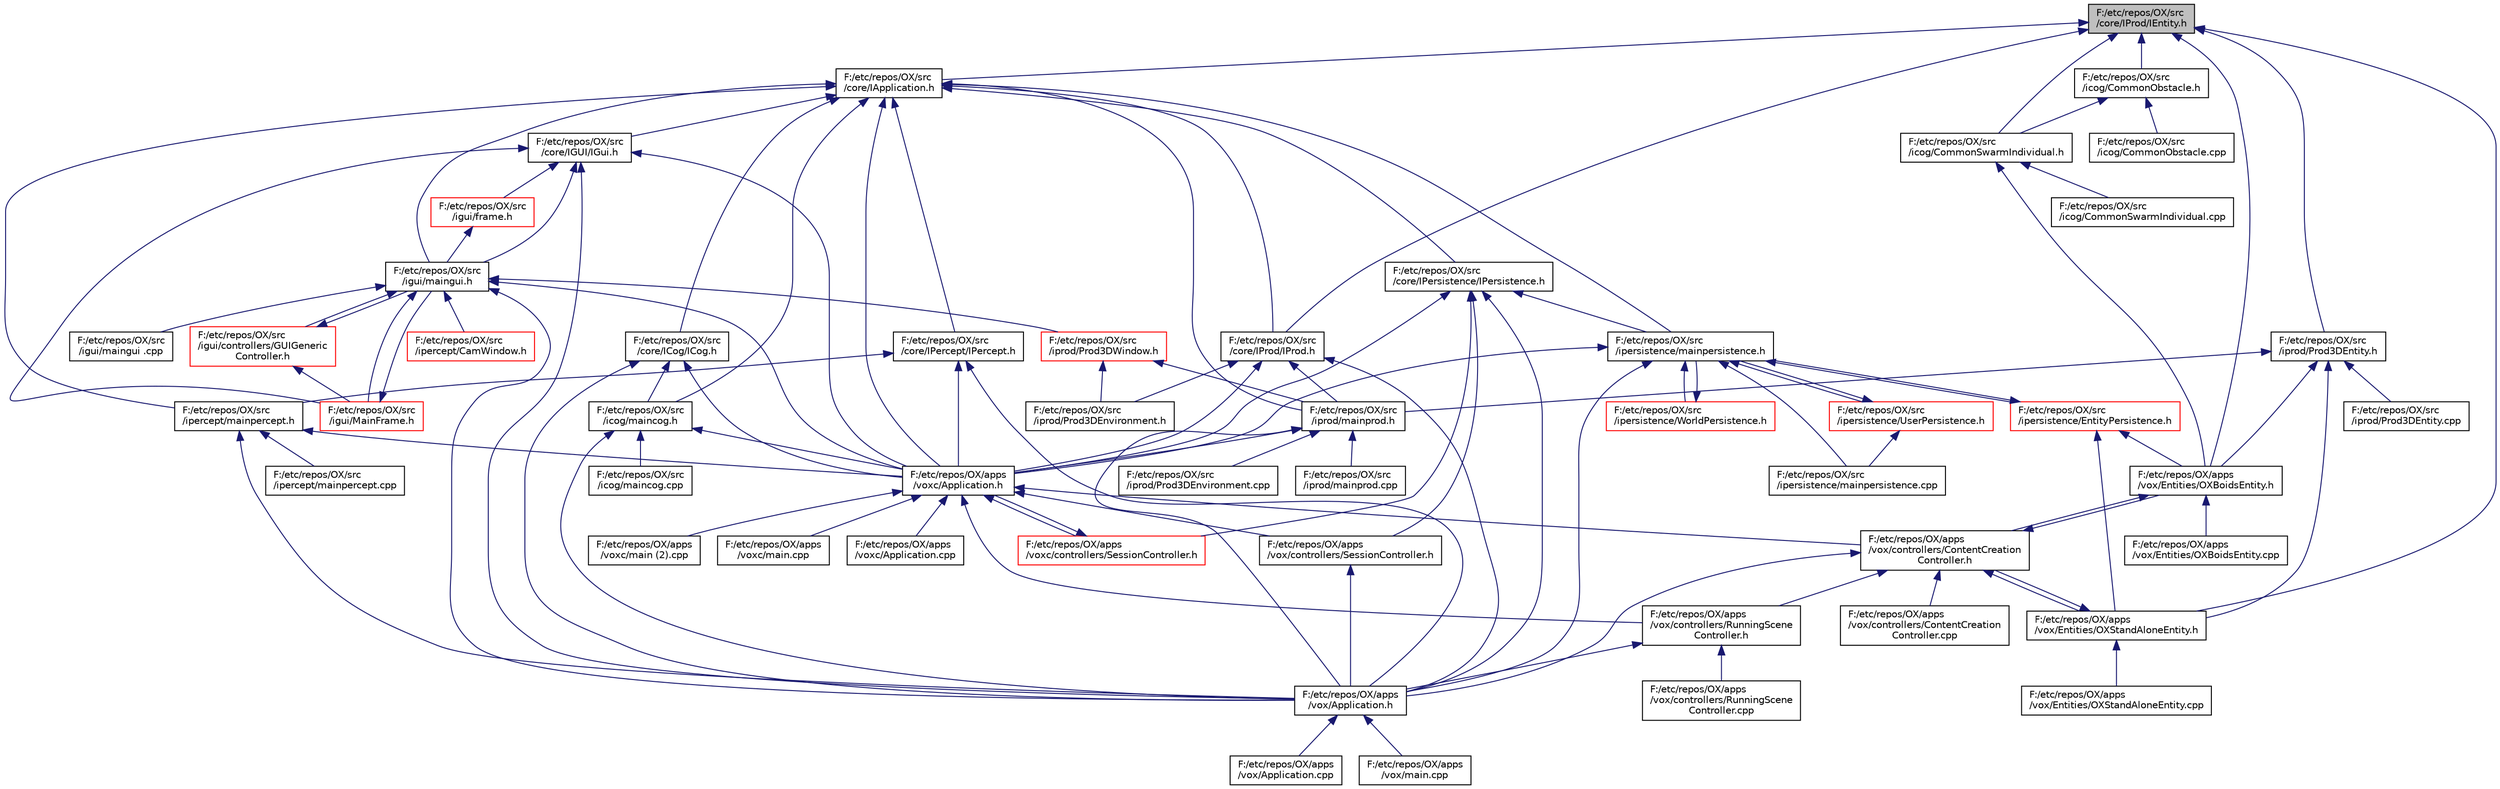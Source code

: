 digraph "F:/etc/repos/OX/src/core/IProd/IEntity.h"
{
  edge [fontname="Helvetica",fontsize="10",labelfontname="Helvetica",labelfontsize="10"];
  node [fontname="Helvetica",fontsize="10",shape=record];
  Node1 [label="F:/etc/repos/OX/src\l/core/IProd/IEntity.h",height=0.2,width=0.4,color="black", fillcolor="grey75", style="filled" fontcolor="black"];
  Node1 -> Node2 [dir="back",color="midnightblue",fontsize="10",style="solid",fontname="Helvetica"];
  Node2 [label="F:/etc/repos/OX/apps\l/vox/Entities/OXBoidsEntity.h",height=0.2,width=0.4,color="black", fillcolor="white", style="filled",URL="$_o_x_boids_entity_8h.html"];
  Node2 -> Node3 [dir="back",color="midnightblue",fontsize="10",style="solid",fontname="Helvetica"];
  Node3 [label="F:/etc/repos/OX/apps\l/vox/controllers/ContentCreation\lController.h",height=0.2,width=0.4,color="black", fillcolor="white", style="filled",URL="$_content_creation_controller_8h.html"];
  Node3 -> Node4 [dir="back",color="midnightblue",fontsize="10",style="solid",fontname="Helvetica"];
  Node4 [label="F:/etc/repos/OX/apps\l/vox/Application.h",height=0.2,width=0.4,color="black", fillcolor="white", style="filled",URL="$_application_8h.html"];
  Node4 -> Node5 [dir="back",color="midnightblue",fontsize="10",style="solid",fontname="Helvetica"];
  Node5 [label="F:/etc/repos/OX/apps\l/vox/Application.cpp",height=0.2,width=0.4,color="black", fillcolor="white", style="filled",URL="$_application_8cpp.html"];
  Node4 -> Node6 [dir="back",color="midnightblue",fontsize="10",style="solid",fontname="Helvetica"];
  Node6 [label="F:/etc/repos/OX/apps\l/vox/main.cpp",height=0.2,width=0.4,color="black", fillcolor="white", style="filled",URL="$vox_2main_8cpp.html"];
  Node3 -> Node7 [dir="back",color="midnightblue",fontsize="10",style="solid",fontname="Helvetica"];
  Node7 [label="F:/etc/repos/OX/apps\l/vox/controllers/ContentCreation\lController.cpp",height=0.2,width=0.4,color="black", fillcolor="white", style="filled",URL="$_content_creation_controller_8cpp.html"];
  Node3 -> Node8 [dir="back",color="midnightblue",fontsize="10",style="solid",fontname="Helvetica"];
  Node8 [label="F:/etc/repos/OX/apps\l/vox/controllers/RunningScene\lController.h",height=0.2,width=0.4,color="black", fillcolor="white", style="filled",URL="$_running_scene_controller_8h.html"];
  Node8 -> Node4 [dir="back",color="midnightblue",fontsize="10",style="solid",fontname="Helvetica"];
  Node8 -> Node9 [dir="back",color="midnightblue",fontsize="10",style="solid",fontname="Helvetica"];
  Node9 [label="F:/etc/repos/OX/apps\l/vox/controllers/RunningScene\lController.cpp",height=0.2,width=0.4,color="black", fillcolor="white", style="filled",URL="$_running_scene_controller_8cpp.html"];
  Node3 -> Node2 [dir="back",color="midnightblue",fontsize="10",style="solid",fontname="Helvetica"];
  Node3 -> Node10 [dir="back",color="midnightblue",fontsize="10",style="solid",fontname="Helvetica"];
  Node10 [label="F:/etc/repos/OX/apps\l/vox/Entities/OXStandAloneEntity.h",height=0.2,width=0.4,color="black", fillcolor="white", style="filled",URL="$_o_x_stand_alone_entity_8h.html"];
  Node10 -> Node3 [dir="back",color="midnightblue",fontsize="10",style="solid",fontname="Helvetica"];
  Node10 -> Node11 [dir="back",color="midnightblue",fontsize="10",style="solid",fontname="Helvetica"];
  Node11 [label="F:/etc/repos/OX/apps\l/vox/Entities/OXStandAloneEntity.cpp",height=0.2,width=0.4,color="black", fillcolor="white", style="filled",URL="$_o_x_stand_alone_entity_8cpp.html"];
  Node2 -> Node12 [dir="back",color="midnightblue",fontsize="10",style="solid",fontname="Helvetica"];
  Node12 [label="F:/etc/repos/OX/apps\l/vox/Entities/OXBoidsEntity.cpp",height=0.2,width=0.4,color="black", fillcolor="white", style="filled",URL="$_o_x_boids_entity_8cpp.html"];
  Node1 -> Node10 [dir="back",color="midnightblue",fontsize="10",style="solid",fontname="Helvetica"];
  Node1 -> Node13 [dir="back",color="midnightblue",fontsize="10",style="solid",fontname="Helvetica"];
  Node13 [label="F:/etc/repos/OX/src\l/core/IApplication.h",height=0.2,width=0.4,color="black", fillcolor="white", style="filled",URL="$_i_application_8h.html"];
  Node13 -> Node14 [dir="back",color="midnightblue",fontsize="10",style="solid",fontname="Helvetica"];
  Node14 [label="F:/etc/repos/OX/apps\l/voxc/Application.h",height=0.2,width=0.4,color="black", fillcolor="white", style="filled",URL="$_2_application_8h.html"];
  Node14 -> Node3 [dir="back",color="midnightblue",fontsize="10",style="solid",fontname="Helvetica"];
  Node14 -> Node8 [dir="back",color="midnightblue",fontsize="10",style="solid",fontname="Helvetica"];
  Node14 -> Node15 [dir="back",color="midnightblue",fontsize="10",style="solid",fontname="Helvetica"];
  Node15 [label="F:/etc/repos/OX/apps\l/vox/controllers/SessionController.h",height=0.2,width=0.4,color="black", fillcolor="white", style="filled",URL="$controllers_2_session_controller_8h.html"];
  Node15 -> Node4 [dir="back",color="midnightblue",fontsize="10",style="solid",fontname="Helvetica"];
  Node14 -> Node16 [dir="back",color="midnightblue",fontsize="10",style="solid",fontname="Helvetica"];
  Node16 [label="F:/etc/repos/OX/apps\l/voxc/Application.cpp",height=0.2,width=0.4,color="black", fillcolor="white", style="filled",URL="$_2_application_8cpp.html"];
  Node14 -> Node17 [dir="back",color="midnightblue",fontsize="10",style="solid",fontname="Helvetica"];
  Node17 [label="F:/etc/repos/OX/apps\l/voxc/controllers/SessionController.h",height=0.2,width=0.4,color="red", fillcolor="white", style="filled",URL="$_2controllers_2_session_controller_8h.html"];
  Node17 -> Node14 [dir="back",color="midnightblue",fontsize="10",style="solid",fontname="Helvetica"];
  Node14 -> Node18 [dir="back",color="midnightblue",fontsize="10",style="solid",fontname="Helvetica"];
  Node18 [label="F:/etc/repos/OX/apps\l/voxc/main (2).cpp",height=0.2,width=0.4,color="black", fillcolor="white", style="filled",URL="$main_01_072_08_8cpp.html"];
  Node14 -> Node19 [dir="back",color="midnightblue",fontsize="10",style="solid",fontname="Helvetica"];
  Node19 [label="F:/etc/repos/OX/apps\l/voxc/main.cpp",height=0.2,width=0.4,color="black", fillcolor="white", style="filled",URL="$voxc_2main_8cpp.html"];
  Node13 -> Node20 [dir="back",color="midnightblue",fontsize="10",style="solid",fontname="Helvetica"];
  Node20 [label="F:/etc/repos/OX/src\l/core/ICog/ICog.h",height=0.2,width=0.4,color="black", fillcolor="white", style="filled",URL="$_i_cog_8h.html"];
  Node20 -> Node4 [dir="back",color="midnightblue",fontsize="10",style="solid",fontname="Helvetica"];
  Node20 -> Node14 [dir="back",color="midnightblue",fontsize="10",style="solid",fontname="Helvetica"];
  Node20 -> Node21 [dir="back",color="midnightblue",fontsize="10",style="solid",fontname="Helvetica"];
  Node21 [label="F:/etc/repos/OX/src\l/icog/maincog.h",height=0.2,width=0.4,color="black", fillcolor="white", style="filled",URL="$maincog_8h.html"];
  Node21 -> Node4 [dir="back",color="midnightblue",fontsize="10",style="solid",fontname="Helvetica"];
  Node21 -> Node14 [dir="back",color="midnightblue",fontsize="10",style="solid",fontname="Helvetica"];
  Node21 -> Node22 [dir="back",color="midnightblue",fontsize="10",style="solid",fontname="Helvetica"];
  Node22 [label="F:/etc/repos/OX/src\l/icog/maincog.cpp",height=0.2,width=0.4,color="black", fillcolor="white", style="filled",URL="$maincog_8cpp.html"];
  Node13 -> Node23 [dir="back",color="midnightblue",fontsize="10",style="solid",fontname="Helvetica"];
  Node23 [label="F:/etc/repos/OX/src\l/core/IGUI/IGui.h",height=0.2,width=0.4,color="black", fillcolor="white", style="filled",URL="$_i_gui_8h.html"];
  Node23 -> Node4 [dir="back",color="midnightblue",fontsize="10",style="solid",fontname="Helvetica"];
  Node23 -> Node14 [dir="back",color="midnightblue",fontsize="10",style="solid",fontname="Helvetica"];
  Node23 -> Node24 [dir="back",color="midnightblue",fontsize="10",style="solid",fontname="Helvetica"];
  Node24 [label="F:/etc/repos/OX/src\l/igui/frame.h",height=0.2,width=0.4,color="red", fillcolor="white", style="filled",URL="$frame_8h.html"];
  Node24 -> Node25 [dir="back",color="midnightblue",fontsize="10",style="solid",fontname="Helvetica"];
  Node25 [label="F:/etc/repos/OX/src\l/igui/maingui.h",height=0.2,width=0.4,color="black", fillcolor="white", style="filled",URL="$maingui_8h.html"];
  Node25 -> Node4 [dir="back",color="midnightblue",fontsize="10",style="solid",fontname="Helvetica"];
  Node25 -> Node14 [dir="back",color="midnightblue",fontsize="10",style="solid",fontname="Helvetica"];
  Node25 -> Node26 [dir="back",color="midnightblue",fontsize="10",style="solid",fontname="Helvetica"];
  Node26 [label="F:/etc/repos/OX/src\l/igui/controllers/GUIGeneric\lController.h",height=0.2,width=0.4,color="red", fillcolor="white", style="filled",URL="$_g_u_i_generic_controller_8h.html"];
  Node26 -> Node27 [dir="back",color="midnightblue",fontsize="10",style="solid",fontname="Helvetica"];
  Node27 [label="F:/etc/repos/OX/src\l/igui/MainFrame.h",height=0.2,width=0.4,color="red", fillcolor="white", style="filled",URL="$_main_frame_8h.html"];
  Node27 -> Node25 [dir="back",color="midnightblue",fontsize="10",style="solid",fontname="Helvetica"];
  Node26 -> Node25 [dir="back",color="midnightblue",fontsize="10",style="solid",fontname="Helvetica"];
  Node25 -> Node27 [dir="back",color="midnightblue",fontsize="10",style="solid",fontname="Helvetica"];
  Node25 -> Node28 [dir="back",color="midnightblue",fontsize="10",style="solid",fontname="Helvetica"];
  Node28 [label="F:/etc/repos/OX/src\l/igui/maingui .cpp",height=0.2,width=0.4,color="black", fillcolor="white", style="filled",URL="$maingui_01_8cpp.html"];
  Node25 -> Node29 [dir="back",color="midnightblue",fontsize="10",style="solid",fontname="Helvetica"];
  Node29 [label="F:/etc/repos/OX/src\l/ipercept/CamWindow.h",height=0.2,width=0.4,color="red", fillcolor="white", style="filled",URL="$_cam_window_8h.html"];
  Node25 -> Node30 [dir="back",color="midnightblue",fontsize="10",style="solid",fontname="Helvetica"];
  Node30 [label="F:/etc/repos/OX/src\l/iprod/Prod3DWindow.h",height=0.2,width=0.4,color="red", fillcolor="white", style="filled",URL="$_prod3_d_window_8h.html"];
  Node30 -> Node31 [dir="back",color="midnightblue",fontsize="10",style="solid",fontname="Helvetica"];
  Node31 [label="F:/etc/repos/OX/src\l/iprod/mainprod.h",height=0.2,width=0.4,color="black", fillcolor="white", style="filled",URL="$mainprod_8h.html"];
  Node31 -> Node4 [dir="back",color="midnightblue",fontsize="10",style="solid",fontname="Helvetica"];
  Node31 -> Node14 [dir="back",color="midnightblue",fontsize="10",style="solid",fontname="Helvetica"];
  Node31 -> Node32 [dir="back",color="midnightblue",fontsize="10",style="solid",fontname="Helvetica"];
  Node32 [label="F:/etc/repos/OX/src\l/iprod/mainprod.cpp",height=0.2,width=0.4,color="black", fillcolor="white", style="filled",URL="$mainprod_8cpp.html"];
  Node31 -> Node33 [dir="back",color="midnightblue",fontsize="10",style="solid",fontname="Helvetica"];
  Node33 [label="F:/etc/repos/OX/src\l/iprod/Prod3DEnvironment.cpp",height=0.2,width=0.4,color="black", fillcolor="white", style="filled",URL="$_prod3_d_environment_8cpp.html"];
  Node30 -> Node34 [dir="back",color="midnightblue",fontsize="10",style="solid",fontname="Helvetica"];
  Node34 [label="F:/etc/repos/OX/src\l/iprod/Prod3DEnvironment.h",height=0.2,width=0.4,color="black", fillcolor="white", style="filled",URL="$_prod3_d_environment_8h.html"];
  Node23 -> Node27 [dir="back",color="midnightblue",fontsize="10",style="solid",fontname="Helvetica"];
  Node23 -> Node25 [dir="back",color="midnightblue",fontsize="10",style="solid",fontname="Helvetica"];
  Node13 -> Node35 [dir="back",color="midnightblue",fontsize="10",style="solid",fontname="Helvetica"];
  Node35 [label="F:/etc/repos/OX/src\l/core/IPercept/IPercept.h",height=0.2,width=0.4,color="black", fillcolor="white", style="filled",URL="$_i_percept_8h.html"];
  Node35 -> Node4 [dir="back",color="midnightblue",fontsize="10",style="solid",fontname="Helvetica"];
  Node35 -> Node14 [dir="back",color="midnightblue",fontsize="10",style="solid",fontname="Helvetica"];
  Node35 -> Node36 [dir="back",color="midnightblue",fontsize="10",style="solid",fontname="Helvetica"];
  Node36 [label="F:/etc/repos/OX/src\l/ipercept/mainpercept.h",height=0.2,width=0.4,color="black", fillcolor="white", style="filled",URL="$mainpercept_8h.html"];
  Node36 -> Node4 [dir="back",color="midnightblue",fontsize="10",style="solid",fontname="Helvetica"];
  Node36 -> Node14 [dir="back",color="midnightblue",fontsize="10",style="solid",fontname="Helvetica"];
  Node36 -> Node37 [dir="back",color="midnightblue",fontsize="10",style="solid",fontname="Helvetica"];
  Node37 [label="F:/etc/repos/OX/src\l/ipercept/mainpercept.cpp",height=0.2,width=0.4,color="black", fillcolor="white", style="filled",URL="$mainpercept_8cpp.html"];
  Node13 -> Node38 [dir="back",color="midnightblue",fontsize="10",style="solid",fontname="Helvetica"];
  Node38 [label="F:/etc/repos/OX/src\l/core/IPersistence/IPersistence.h",height=0.2,width=0.4,color="black", fillcolor="white", style="filled",URL="$_i_persistence_8h.html"];
  Node38 -> Node4 [dir="back",color="midnightblue",fontsize="10",style="solid",fontname="Helvetica"];
  Node38 -> Node15 [dir="back",color="midnightblue",fontsize="10",style="solid",fontname="Helvetica"];
  Node38 -> Node14 [dir="back",color="midnightblue",fontsize="10",style="solid",fontname="Helvetica"];
  Node38 -> Node17 [dir="back",color="midnightblue",fontsize="10",style="solid",fontname="Helvetica"];
  Node38 -> Node39 [dir="back",color="midnightblue",fontsize="10",style="solid",fontname="Helvetica"];
  Node39 [label="F:/etc/repos/OX/src\l/ipersistence/mainpersistence.h",height=0.2,width=0.4,color="black", fillcolor="white", style="filled",URL="$mainpersistence_8h.html"];
  Node39 -> Node4 [dir="back",color="midnightblue",fontsize="10",style="solid",fontname="Helvetica"];
  Node39 -> Node14 [dir="back",color="midnightblue",fontsize="10",style="solid",fontname="Helvetica"];
  Node39 -> Node40 [dir="back",color="midnightblue",fontsize="10",style="solid",fontname="Helvetica"];
  Node40 [label="F:/etc/repos/OX/src\l/ipersistence/EntityPersistence.h",height=0.2,width=0.4,color="red", fillcolor="white", style="filled",URL="$_entity_persistence_8h.html"];
  Node40 -> Node2 [dir="back",color="midnightblue",fontsize="10",style="solid",fontname="Helvetica"];
  Node40 -> Node10 [dir="back",color="midnightblue",fontsize="10",style="solid",fontname="Helvetica"];
  Node40 -> Node39 [dir="back",color="midnightblue",fontsize="10",style="solid",fontname="Helvetica"];
  Node39 -> Node41 [dir="back",color="midnightblue",fontsize="10",style="solid",fontname="Helvetica"];
  Node41 [label="F:/etc/repos/OX/src\l/ipersistence/mainpersistence.cpp",height=0.2,width=0.4,color="black", fillcolor="white", style="filled",URL="$mainpersistence_8cpp.html"];
  Node39 -> Node42 [dir="back",color="midnightblue",fontsize="10",style="solid",fontname="Helvetica"];
  Node42 [label="F:/etc/repos/OX/src\l/ipersistence/UserPersistence.h",height=0.2,width=0.4,color="red", fillcolor="white", style="filled",URL="$_user_persistence_8h.html"];
  Node42 -> Node41 [dir="back",color="midnightblue",fontsize="10",style="solid",fontname="Helvetica"];
  Node42 -> Node39 [dir="back",color="midnightblue",fontsize="10",style="solid",fontname="Helvetica"];
  Node39 -> Node43 [dir="back",color="midnightblue",fontsize="10",style="solid",fontname="Helvetica"];
  Node43 [label="F:/etc/repos/OX/src\l/ipersistence/WorldPersistence.h",height=0.2,width=0.4,color="red", fillcolor="white", style="filled",URL="$_world_persistence_8h.html"];
  Node43 -> Node39 [dir="back",color="midnightblue",fontsize="10",style="solid",fontname="Helvetica"];
  Node13 -> Node44 [dir="back",color="midnightblue",fontsize="10",style="solid",fontname="Helvetica"];
  Node44 [label="F:/etc/repos/OX/src\l/core/IProd/IProd.h",height=0.2,width=0.4,color="black", fillcolor="white", style="filled",URL="$_i_prod_8h.html"];
  Node44 -> Node4 [dir="back",color="midnightblue",fontsize="10",style="solid",fontname="Helvetica"];
  Node44 -> Node14 [dir="back",color="midnightblue",fontsize="10",style="solid",fontname="Helvetica"];
  Node44 -> Node31 [dir="back",color="midnightblue",fontsize="10",style="solid",fontname="Helvetica"];
  Node44 -> Node34 [dir="back",color="midnightblue",fontsize="10",style="solid",fontname="Helvetica"];
  Node13 -> Node21 [dir="back",color="midnightblue",fontsize="10",style="solid",fontname="Helvetica"];
  Node13 -> Node25 [dir="back",color="midnightblue",fontsize="10",style="solid",fontname="Helvetica"];
  Node13 -> Node36 [dir="back",color="midnightblue",fontsize="10",style="solid",fontname="Helvetica"];
  Node13 -> Node39 [dir="back",color="midnightblue",fontsize="10",style="solid",fontname="Helvetica"];
  Node13 -> Node31 [dir="back",color="midnightblue",fontsize="10",style="solid",fontname="Helvetica"];
  Node1 -> Node44 [dir="back",color="midnightblue",fontsize="10",style="solid",fontname="Helvetica"];
  Node1 -> Node45 [dir="back",color="midnightblue",fontsize="10",style="solid",fontname="Helvetica"];
  Node45 [label="F:/etc/repos/OX/src\l/icog/CommonObstacle.h",height=0.2,width=0.4,color="black", fillcolor="white", style="filled",URL="$_common_obstacle_8h.html"];
  Node45 -> Node46 [dir="back",color="midnightblue",fontsize="10",style="solid",fontname="Helvetica"];
  Node46 [label="F:/etc/repos/OX/src\l/icog/CommonObstacle.cpp",height=0.2,width=0.4,color="black", fillcolor="white", style="filled",URL="$_common_obstacle_8cpp.html"];
  Node45 -> Node47 [dir="back",color="midnightblue",fontsize="10",style="solid",fontname="Helvetica"];
  Node47 [label="F:/etc/repos/OX/src\l/icog/CommonSwarmIndividual.h",height=0.2,width=0.4,color="black", fillcolor="white", style="filled",URL="$_common_swarm_individual_8h.html"];
  Node47 -> Node2 [dir="back",color="midnightblue",fontsize="10",style="solid",fontname="Helvetica"];
  Node47 -> Node48 [dir="back",color="midnightblue",fontsize="10",style="solid",fontname="Helvetica"];
  Node48 [label="F:/etc/repos/OX/src\l/icog/CommonSwarmIndividual.cpp",height=0.2,width=0.4,color="black", fillcolor="white", style="filled",URL="$_common_swarm_individual_8cpp.html"];
  Node1 -> Node47 [dir="back",color="midnightblue",fontsize="10",style="solid",fontname="Helvetica"];
  Node1 -> Node49 [dir="back",color="midnightblue",fontsize="10",style="solid",fontname="Helvetica"];
  Node49 [label="F:/etc/repos/OX/src\l/iprod/Prod3DEntity.h",height=0.2,width=0.4,color="black", fillcolor="white", style="filled",URL="$_prod3_d_entity_8h.html"];
  Node49 -> Node2 [dir="back",color="midnightblue",fontsize="10",style="solid",fontname="Helvetica"];
  Node49 -> Node10 [dir="back",color="midnightblue",fontsize="10",style="solid",fontname="Helvetica"];
  Node49 -> Node31 [dir="back",color="midnightblue",fontsize="10",style="solid",fontname="Helvetica"];
  Node49 -> Node50 [dir="back",color="midnightblue",fontsize="10",style="solid",fontname="Helvetica"];
  Node50 [label="F:/etc/repos/OX/src\l/iprod/Prod3DEntity.cpp",height=0.2,width=0.4,color="black", fillcolor="white", style="filled",URL="$_prod3_d_entity_8cpp.html"];
}
